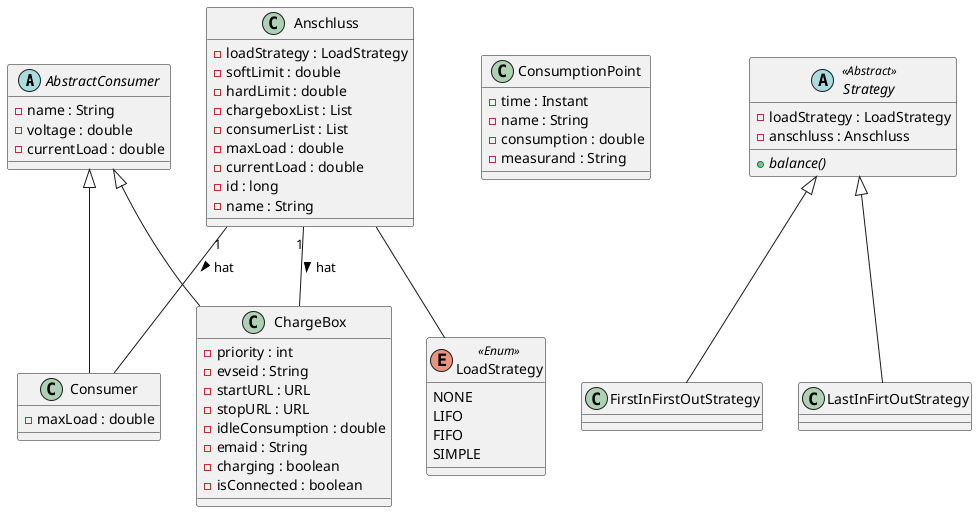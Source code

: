 @startuml
'https://plantuml.com/class-diagram

abstract class AbstractConsumer {
    -name : String
    -voltage : double
    -currentLoad : double
}

class Anschluss {
    -loadStrategy : LoadStrategy
    -softLimit : double
    -hardLimit : double
    -chargeboxList : List
    -consumerList : List
    -maxLoad : double
    -currentLoad : double
    -id : long
    -name : String
}

class Consumer {
   -maxLoad : double
}

class ChargeBox {
    -priority : int
    -evseid : String
    -startURL : URL
    -stopURL : URL
    -idleConsumption : double
    -emaid : String
    -charging : boolean
    -isConnected : boolean
}

class ConsumptionPoint {
    -time : Instant
    -name : String
    -consumption : double
    -measurand : String
}

abstract class Strategy <<Abstract>> {
    -loadStrategy : LoadStrategy
    -anschluss : Anschluss
    +{abstract} balance()
}

class FirstInFirstOutStrategy
class LastInFirtOutStrategy

AbstractConsumer <|-- Consumer
AbstractConsumer <|-- ChargeBox
Anschluss -- LoadStrategy
Anschluss "1" -- Consumer  : hat >
Anschluss "1" -- ChargeBox  : hat >

Strategy <|-- FirstInFirstOutStrategy
Strategy <|-- LastInFirtOutStrategy

enum LoadStrategy << Enum >> {
    NONE
    LIFO
    FIFO
    SIMPLE
}

@enduml